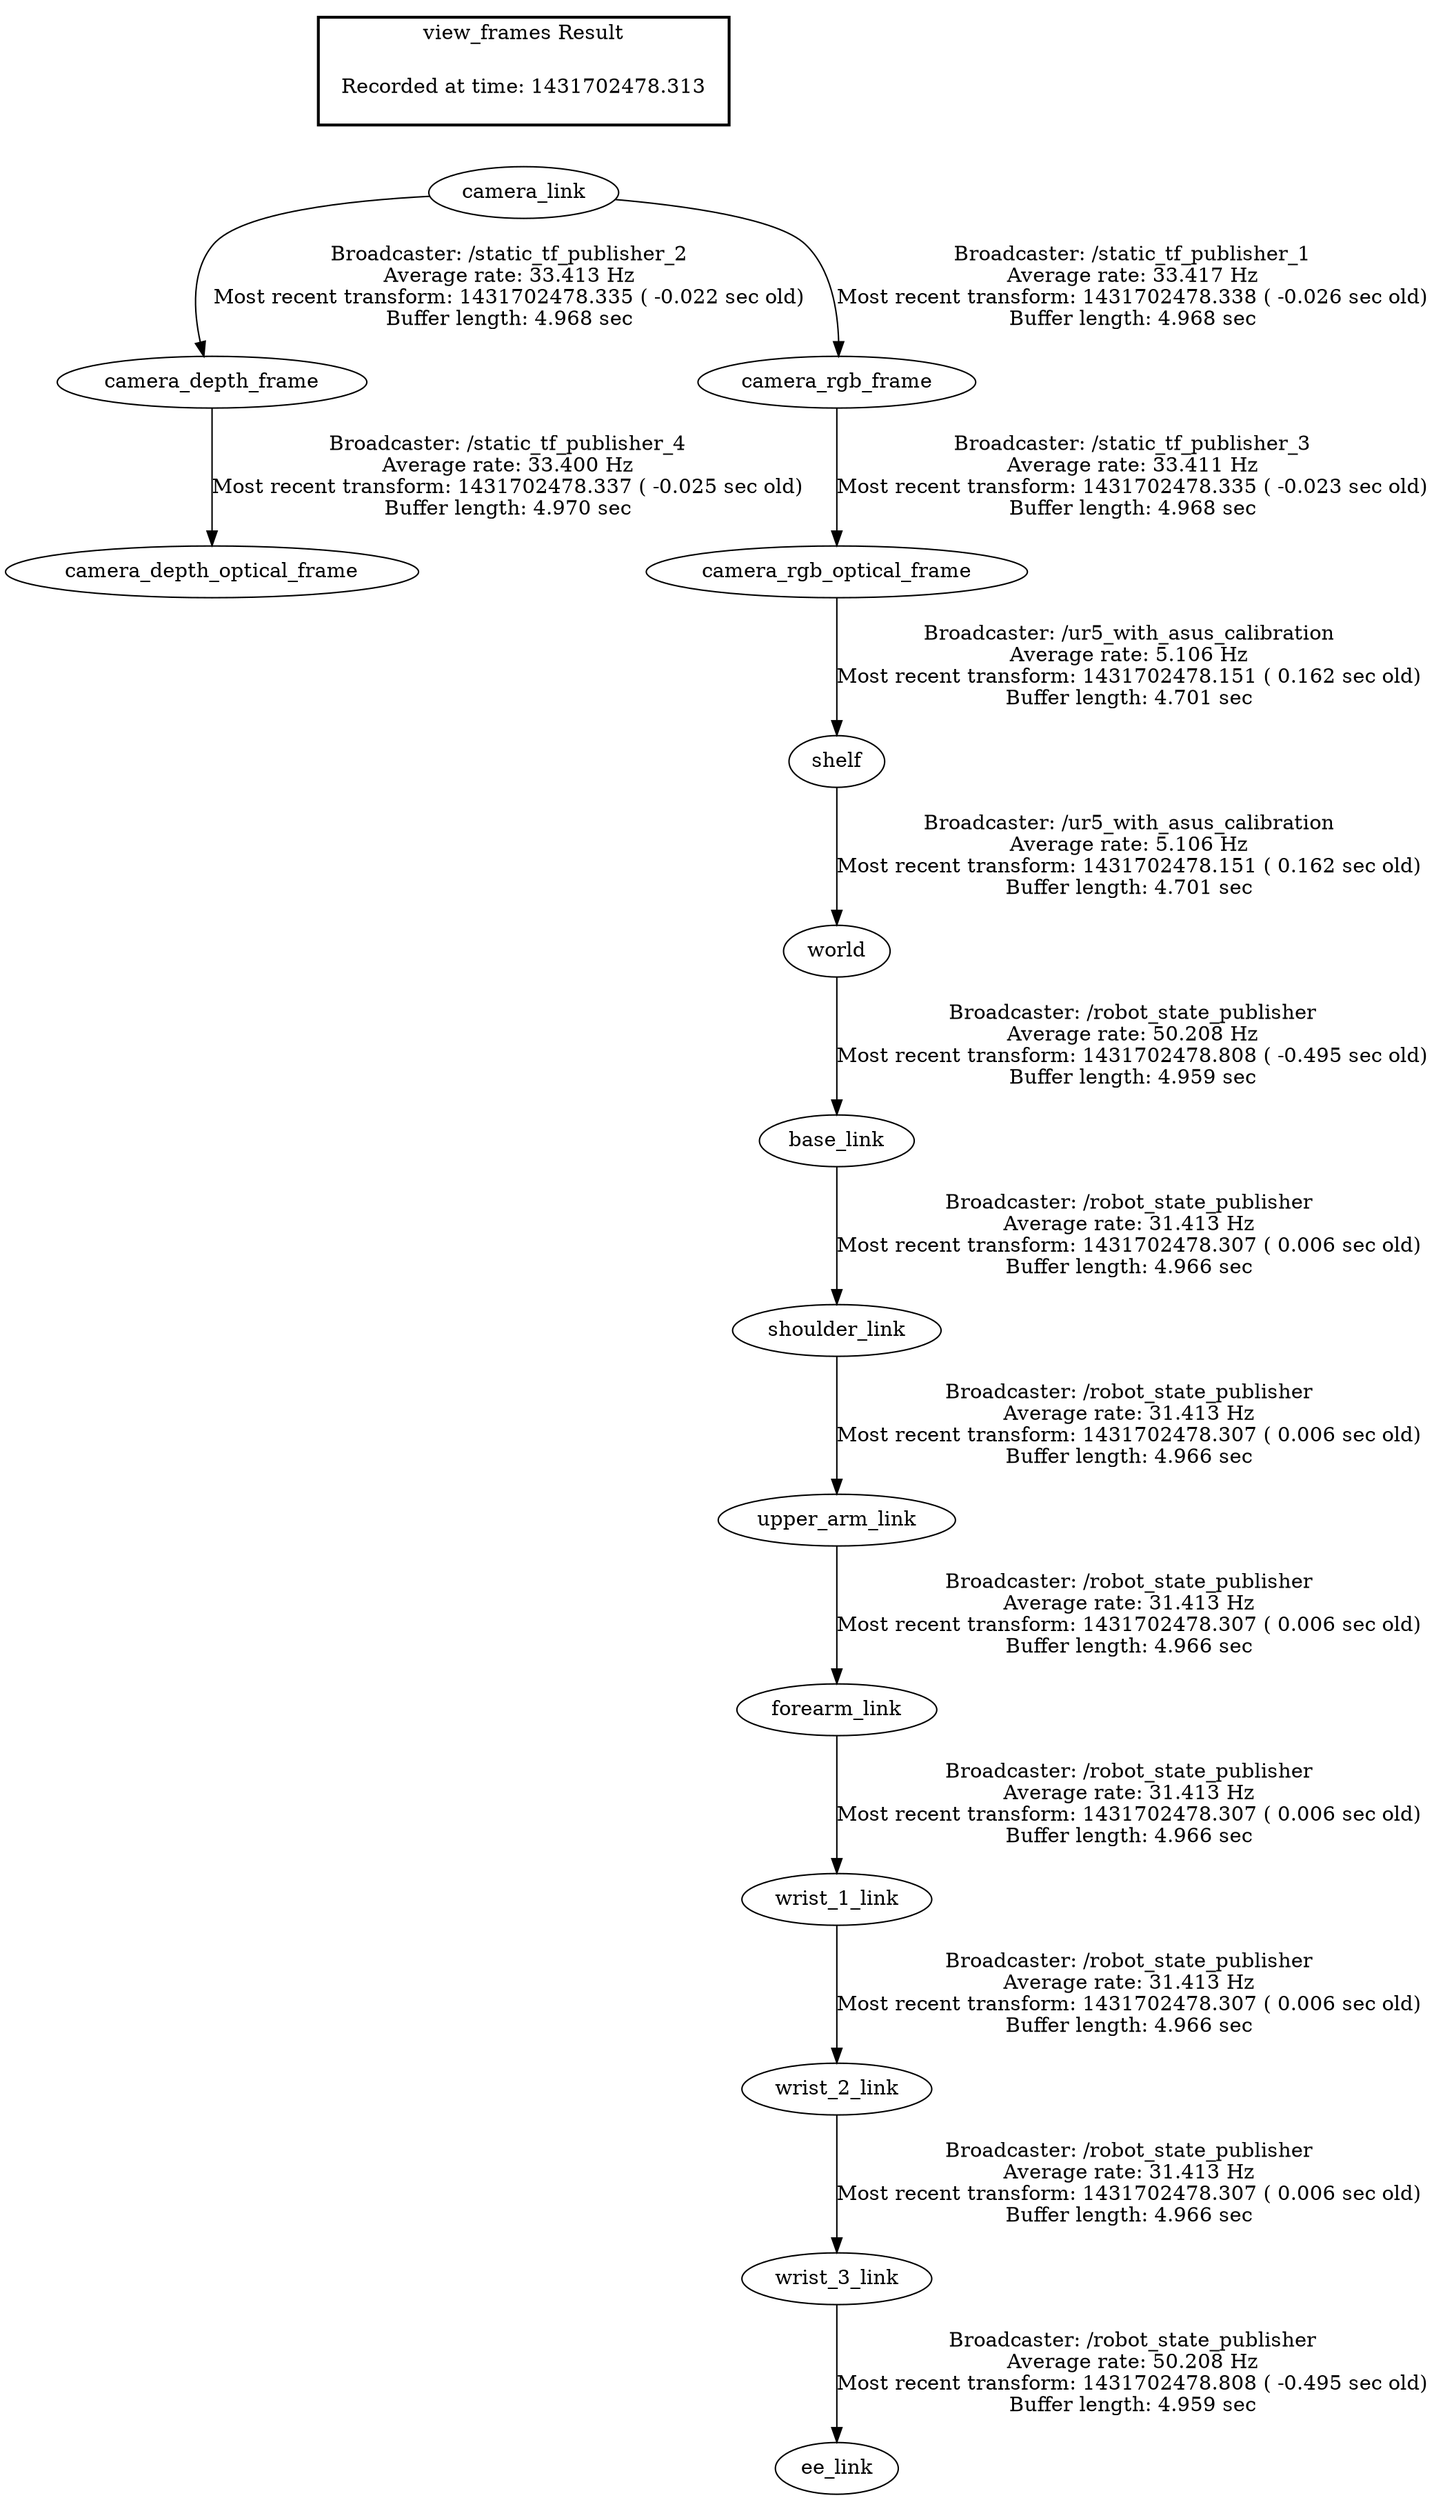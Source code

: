 digraph G {
"camera_link" -> "camera_depth_frame"[label="Broadcaster: /static_tf_publisher_2\nAverage rate: 33.413 Hz\nMost recent transform: 1431702478.335 ( -0.022 sec old)\nBuffer length: 4.968 sec\n"];
"camera_rgb_frame" -> "camera_rgb_optical_frame"[label="Broadcaster: /static_tf_publisher_3\nAverage rate: 33.411 Hz\nMost recent transform: 1431702478.335 ( -0.023 sec old)\nBuffer length: 4.968 sec\n"];
"camera_link" -> "camera_rgb_frame"[label="Broadcaster: /static_tf_publisher_1\nAverage rate: 33.417 Hz\nMost recent transform: 1431702478.338 ( -0.026 sec old)\nBuffer length: 4.968 sec\n"];
"camera_depth_frame" -> "camera_depth_optical_frame"[label="Broadcaster: /static_tf_publisher_4\nAverage rate: 33.400 Hz\nMost recent transform: 1431702478.337 ( -0.025 sec old)\nBuffer length: 4.970 sec\n"];
"upper_arm_link" -> "forearm_link"[label="Broadcaster: /robot_state_publisher\nAverage rate: 31.413 Hz\nMost recent transform: 1431702478.307 ( 0.006 sec old)\nBuffer length: 4.966 sec\n"];
"shoulder_link" -> "upper_arm_link"[label="Broadcaster: /robot_state_publisher\nAverage rate: 31.413 Hz\nMost recent transform: 1431702478.307 ( 0.006 sec old)\nBuffer length: 4.966 sec\n"];
"base_link" -> "shoulder_link"[label="Broadcaster: /robot_state_publisher\nAverage rate: 31.413 Hz\nMost recent transform: 1431702478.307 ( 0.006 sec old)\nBuffer length: 4.966 sec\n"];
"world" -> "base_link"[label="Broadcaster: /robot_state_publisher\nAverage rate: 50.208 Hz\nMost recent transform: 1431702478.808 ( -0.495 sec old)\nBuffer length: 4.959 sec\n"];
"forearm_link" -> "wrist_1_link"[label="Broadcaster: /robot_state_publisher\nAverage rate: 31.413 Hz\nMost recent transform: 1431702478.307 ( 0.006 sec old)\nBuffer length: 4.966 sec\n"];
"wrist_1_link" -> "wrist_2_link"[label="Broadcaster: /robot_state_publisher\nAverage rate: 31.413 Hz\nMost recent transform: 1431702478.307 ( 0.006 sec old)\nBuffer length: 4.966 sec\n"];
"wrist_2_link" -> "wrist_3_link"[label="Broadcaster: /robot_state_publisher\nAverage rate: 31.413 Hz\nMost recent transform: 1431702478.307 ( 0.006 sec old)\nBuffer length: 4.966 sec\n"];
"wrist_3_link" -> "ee_link"[label="Broadcaster: /robot_state_publisher\nAverage rate: 50.208 Hz\nMost recent transform: 1431702478.808 ( -0.495 sec old)\nBuffer length: 4.959 sec\n"];
"shelf" -> "world"[label="Broadcaster: /ur5_with_asus_calibration\nAverage rate: 5.106 Hz\nMost recent transform: 1431702478.151 ( 0.162 sec old)\nBuffer length: 4.701 sec\n"];
"camera_rgb_optical_frame" -> "shelf"[label="Broadcaster: /ur5_with_asus_calibration\nAverage rate: 5.106 Hz\nMost recent transform: 1431702478.151 ( 0.162 sec old)\nBuffer length: 4.701 sec\n"];
edge [style=invis];
 subgraph cluster_legend { style=bold; color=black; label ="view_frames Result";
"Recorded at time: 1431702478.313"[ shape=plaintext ] ;
 }->"camera_link";
}